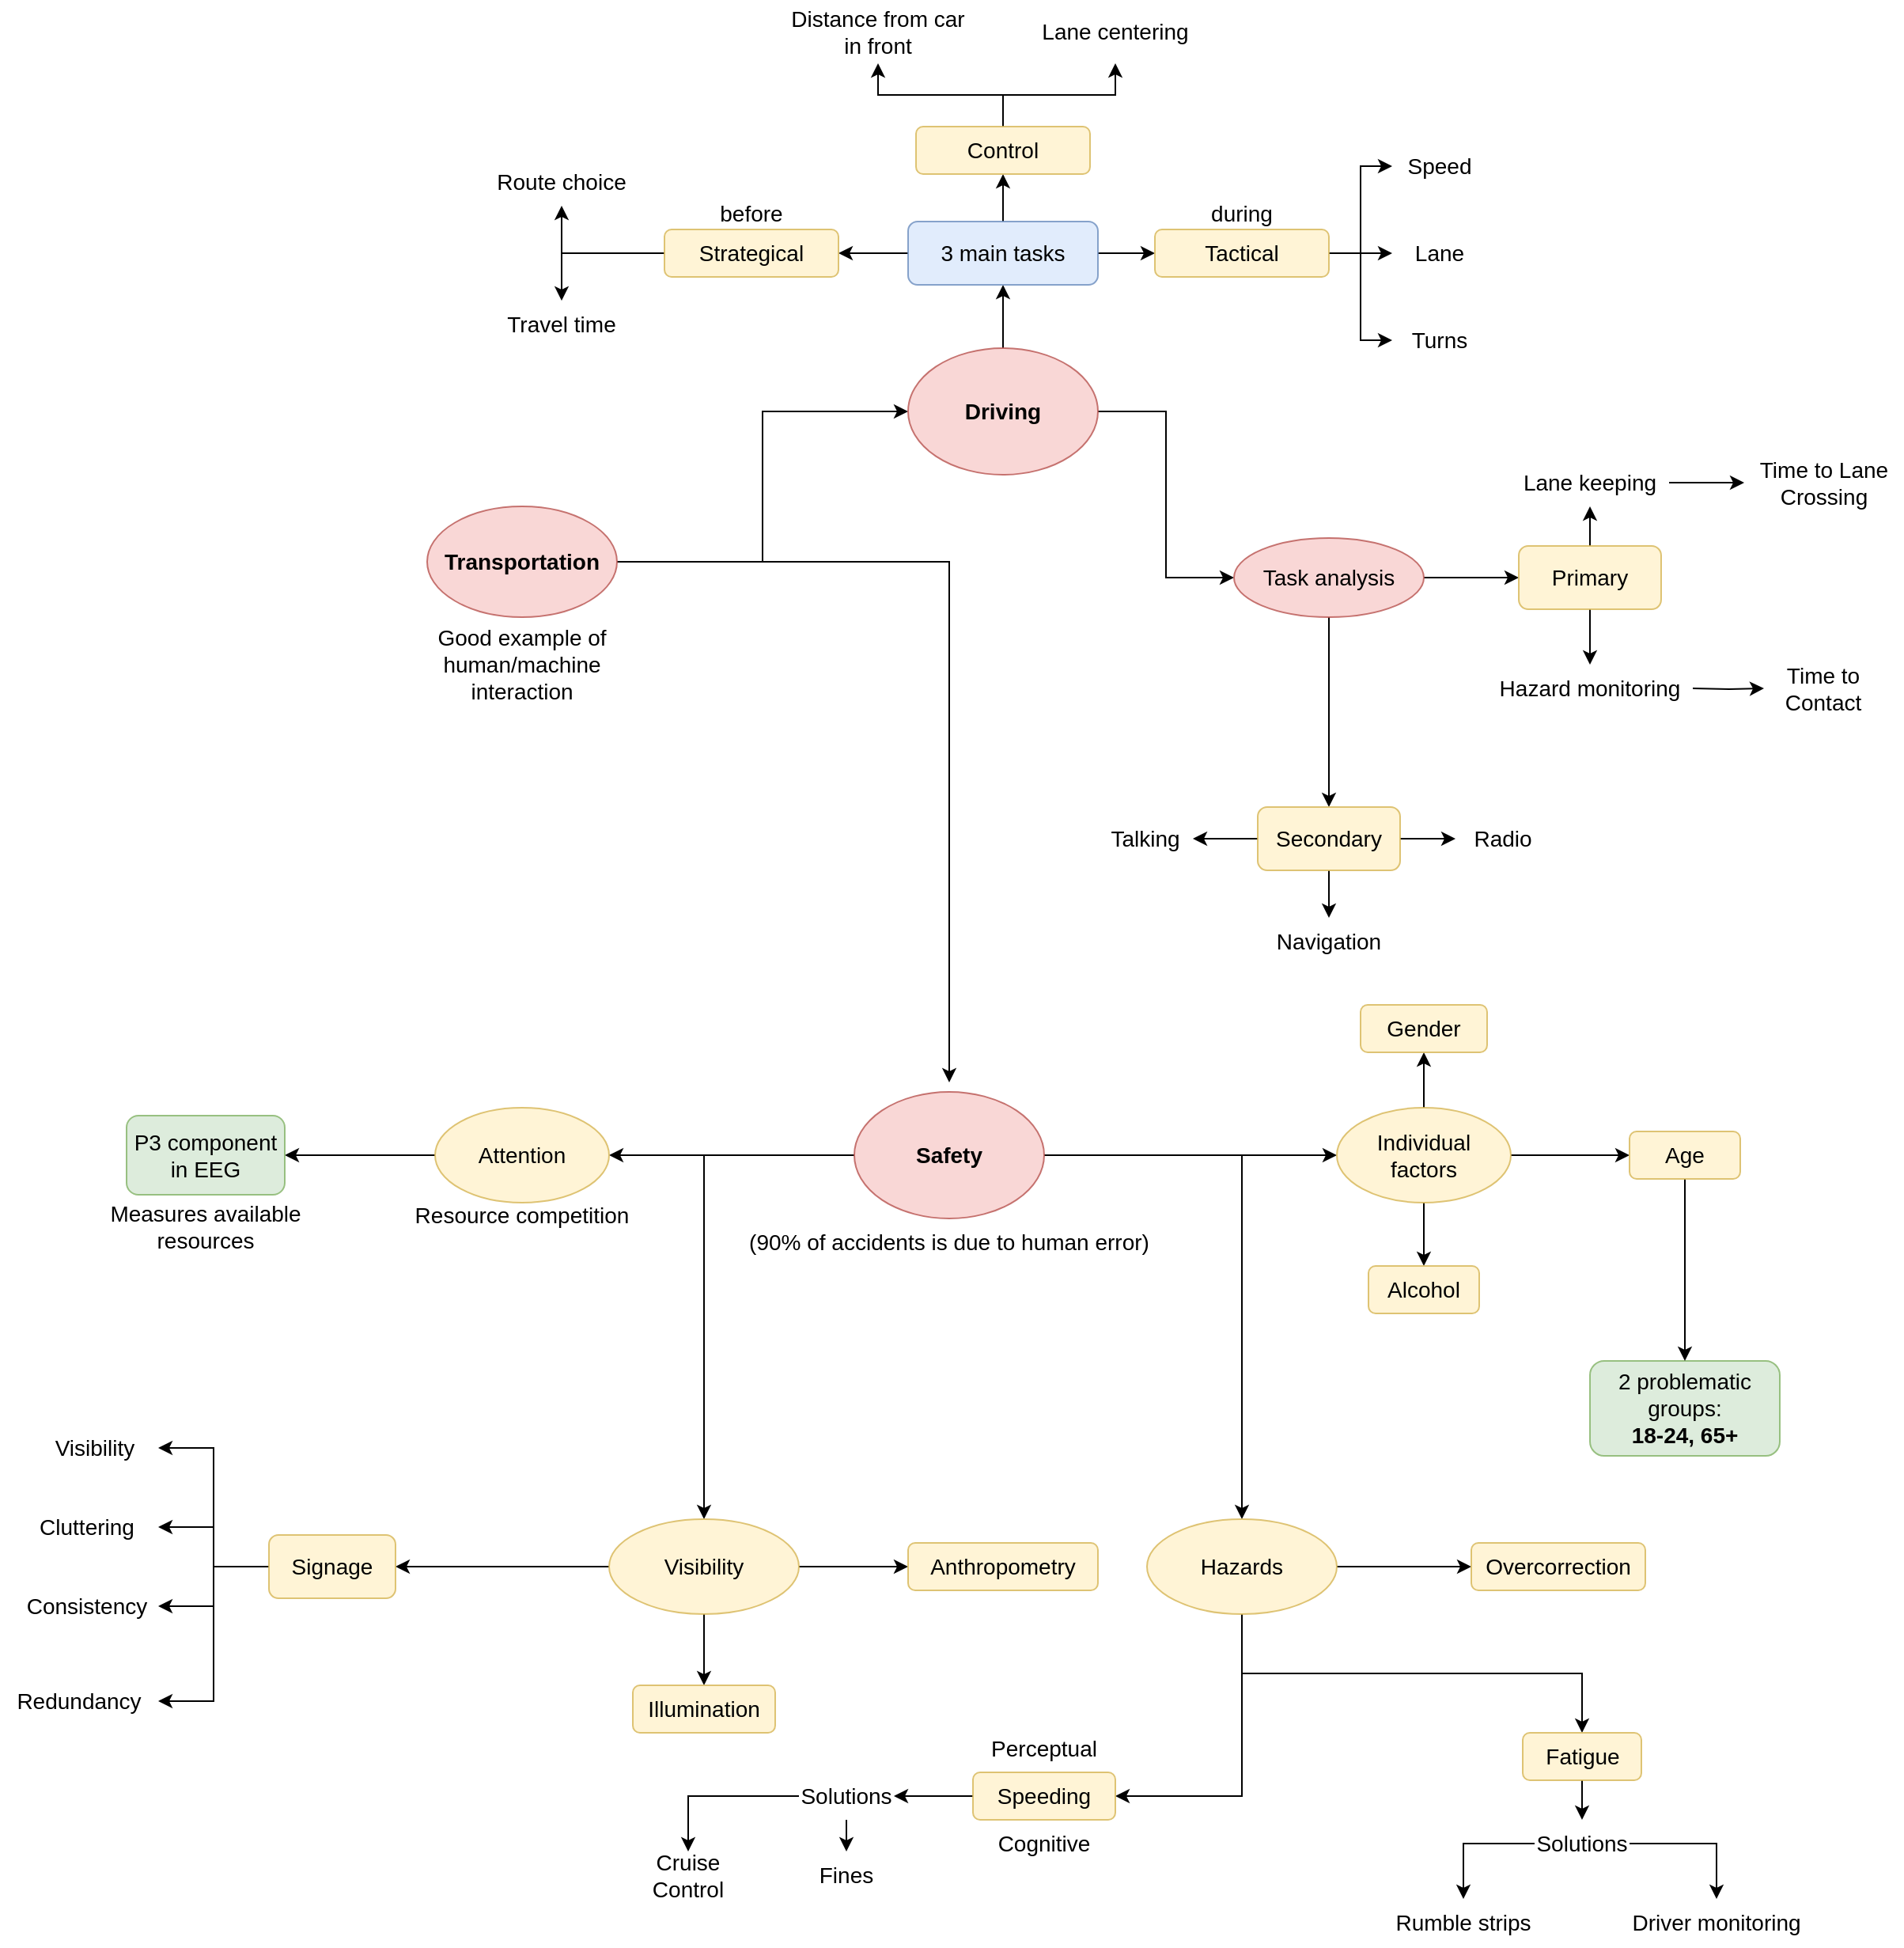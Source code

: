 <mxfile version="15.5.5" type="github">
  <diagram id="mZWbNvW8niZrceUeuNt3" name="Page-1">
    <mxGraphModel dx="2222" dy="1981" grid="1" gridSize="10" guides="1" tooltips="1" connect="1" arrows="1" fold="1" page="1" pageScale="1" pageWidth="827" pageHeight="1169" math="0" shadow="0">
      <root>
        <mxCell id="0" />
        <mxCell id="1" parent="0" />
        <mxCell id="_D5-4NInQl8luj4E8wgI-42" style="edgeStyle=orthogonalEdgeStyle;rounded=0;orthogonalLoop=1;jettySize=auto;html=1;entryX=0;entryY=0.5;entryDx=0;entryDy=0;fontSize=14;fontColor=#000000;targetPerimeterSpacing=6;" edge="1" parent="1" source="_D5-4NInQl8luj4E8wgI-1" target="_D5-4NInQl8luj4E8wgI-3">
          <mxGeometry relative="1" as="geometry" />
        </mxCell>
        <mxCell id="_D5-4NInQl8luj4E8wgI-43" style="edgeStyle=orthogonalEdgeStyle;rounded=0;orthogonalLoop=1;jettySize=auto;html=1;exitX=1;exitY=0.5;exitDx=0;exitDy=0;fontSize=14;fontColor=#000000;targetPerimeterSpacing=6;" edge="1" parent="1" source="_D5-4NInQl8luj4E8wgI-1" target="_D5-4NInQl8luj4E8wgI-44">
          <mxGeometry relative="1" as="geometry">
            <mxPoint x="440" y="650" as="targetPoint" />
          </mxGeometry>
        </mxCell>
        <mxCell id="_D5-4NInQl8luj4E8wgI-1" value="Transportation" style="ellipse;whiteSpace=wrap;html=1;labelBackgroundColor=none;fontSize=14;align=center;opacity=80;fontStyle=1;fillColor=#f8cecc;strokeColor=#b85450;" vertex="1" parent="1">
          <mxGeometry x="110" y="240" width="120" height="70" as="geometry" />
        </mxCell>
        <mxCell id="_D5-4NInQl8luj4E8wgI-2" value="Good example of human/machine interaction" style="text;html=1;strokeColor=none;fillColor=none;align=center;verticalAlign=middle;whiteSpace=wrap;rounded=0;labelBackgroundColor=none;fontSize=14;fontColor=#000000;opacity=80;" vertex="1" parent="1">
          <mxGeometry x="95" y="320" width="150" height="40" as="geometry" />
        </mxCell>
        <mxCell id="_D5-4NInQl8luj4E8wgI-5" style="edgeStyle=orthogonalEdgeStyle;rounded=0;orthogonalLoop=1;jettySize=auto;html=1;entryX=0.5;entryY=1;entryDx=0;entryDy=0;fontSize=14;fontColor=#000000;targetPerimeterSpacing=6;" edge="1" parent="1" source="_D5-4NInQl8luj4E8wgI-3" target="_D5-4NInQl8luj4E8wgI-4">
          <mxGeometry relative="1" as="geometry" />
        </mxCell>
        <mxCell id="_D5-4NInQl8luj4E8wgI-30" style="edgeStyle=orthogonalEdgeStyle;rounded=0;orthogonalLoop=1;jettySize=auto;html=1;entryX=0;entryY=0.5;entryDx=0;entryDy=0;fontSize=14;fontColor=#000000;targetPerimeterSpacing=6;" edge="1" parent="1" source="_D5-4NInQl8luj4E8wgI-3" target="_D5-4NInQl8luj4E8wgI-29">
          <mxGeometry relative="1" as="geometry" />
        </mxCell>
        <mxCell id="_D5-4NInQl8luj4E8wgI-3" value="Driving" style="ellipse;whiteSpace=wrap;html=1;labelBackgroundColor=none;fontSize=14;align=center;opacity=80;fontStyle=1;fillColor=#f8cecc;strokeColor=#b85450;" vertex="1" parent="1">
          <mxGeometry x="414" y="140" width="120" height="80" as="geometry" />
        </mxCell>
        <mxCell id="_D5-4NInQl8luj4E8wgI-8" style="edgeStyle=orthogonalEdgeStyle;rounded=0;orthogonalLoop=1;jettySize=auto;html=1;exitX=0;exitY=0.5;exitDx=0;exitDy=0;entryX=1;entryY=0.5;entryDx=0;entryDy=0;fontSize=14;fontColor=#000000;targetPerimeterSpacing=6;" edge="1" parent="1" source="_D5-4NInQl8luj4E8wgI-4" target="_D5-4NInQl8luj4E8wgI-6">
          <mxGeometry relative="1" as="geometry" />
        </mxCell>
        <mxCell id="_D5-4NInQl8luj4E8wgI-11" style="edgeStyle=orthogonalEdgeStyle;rounded=0;orthogonalLoop=1;jettySize=auto;html=1;exitX=1;exitY=0.5;exitDx=0;exitDy=0;entryX=0;entryY=0.5;entryDx=0;entryDy=0;fontSize=14;fontColor=#000000;targetPerimeterSpacing=6;" edge="1" parent="1" source="_D5-4NInQl8luj4E8wgI-4" target="_D5-4NInQl8luj4E8wgI-10">
          <mxGeometry relative="1" as="geometry" />
        </mxCell>
        <mxCell id="_D5-4NInQl8luj4E8wgI-12" style="edgeStyle=orthogonalEdgeStyle;rounded=0;orthogonalLoop=1;jettySize=auto;html=1;exitX=0.5;exitY=0;exitDx=0;exitDy=0;entryX=0.5;entryY=1;entryDx=0;entryDy=0;fontSize=14;fontColor=#000000;targetPerimeterSpacing=6;" edge="1" parent="1" source="_D5-4NInQl8luj4E8wgI-4" target="_D5-4NInQl8luj4E8wgI-9">
          <mxGeometry relative="1" as="geometry" />
        </mxCell>
        <mxCell id="_D5-4NInQl8luj4E8wgI-4" value="3 main tasks" style="rounded=1;whiteSpace=wrap;html=1;labelBackgroundColor=none;fontSize=14;align=center;opacity=80;fillColor=#dae8fc;strokeColor=#6c8ebf;" vertex="1" parent="1">
          <mxGeometry x="414" y="60" width="120" height="40" as="geometry" />
        </mxCell>
        <mxCell id="_D5-4NInQl8luj4E8wgI-16" style="edgeStyle=orthogonalEdgeStyle;rounded=0;orthogonalLoop=1;jettySize=auto;html=1;exitX=0;exitY=0.5;exitDx=0;exitDy=0;entryX=0.5;entryY=0;entryDx=0;entryDy=0;fontSize=14;fontColor=#000000;targetPerimeterSpacing=6;" edge="1" parent="1" source="_D5-4NInQl8luj4E8wgI-6" target="_D5-4NInQl8luj4E8wgI-15">
          <mxGeometry relative="1" as="geometry" />
        </mxCell>
        <mxCell id="_D5-4NInQl8luj4E8wgI-17" style="edgeStyle=orthogonalEdgeStyle;rounded=0;orthogonalLoop=1;jettySize=auto;html=1;entryX=0.5;entryY=1;entryDx=0;entryDy=0;fontSize=14;fontColor=#000000;targetPerimeterSpacing=6;" edge="1" parent="1" source="_D5-4NInQl8luj4E8wgI-6" target="_D5-4NInQl8luj4E8wgI-14">
          <mxGeometry relative="1" as="geometry" />
        </mxCell>
        <mxCell id="_D5-4NInQl8luj4E8wgI-6" value="Strategical" style="rounded=1;whiteSpace=wrap;html=1;labelBackgroundColor=none;fontSize=14;align=center;opacity=80;fillColor=#fff2cc;strokeColor=#d6b656;" vertex="1" parent="1">
          <mxGeometry x="260" y="65" width="110" height="30" as="geometry" />
        </mxCell>
        <mxCell id="_D5-4NInQl8luj4E8wgI-26" style="edgeStyle=orthogonalEdgeStyle;rounded=0;orthogonalLoop=1;jettySize=auto;html=1;exitX=0.5;exitY=0;exitDx=0;exitDy=0;entryX=0.5;entryY=1;entryDx=0;entryDy=0;fontSize=14;fontColor=#000000;targetPerimeterSpacing=6;" edge="1" parent="1" source="_D5-4NInQl8luj4E8wgI-9" target="_D5-4NInQl8luj4E8wgI-25">
          <mxGeometry relative="1" as="geometry" />
        </mxCell>
        <mxCell id="_D5-4NInQl8luj4E8wgI-28" style="edgeStyle=orthogonalEdgeStyle;rounded=0;orthogonalLoop=1;jettySize=auto;html=1;exitX=0.5;exitY=0;exitDx=0;exitDy=0;entryX=0.5;entryY=1;entryDx=0;entryDy=0;fontSize=14;fontColor=#000000;targetPerimeterSpacing=6;" edge="1" parent="1" source="_D5-4NInQl8luj4E8wgI-9" target="_D5-4NInQl8luj4E8wgI-27">
          <mxGeometry relative="1" as="geometry" />
        </mxCell>
        <mxCell id="_D5-4NInQl8luj4E8wgI-9" value="Control" style="rounded=1;whiteSpace=wrap;html=1;labelBackgroundColor=none;fontSize=14;align=center;opacity=80;fillColor=#fff2cc;strokeColor=#d6b656;" vertex="1" parent="1">
          <mxGeometry x="419" width="110" height="30" as="geometry" />
        </mxCell>
        <mxCell id="_D5-4NInQl8luj4E8wgI-20" style="edgeStyle=orthogonalEdgeStyle;rounded=0;orthogonalLoop=1;jettySize=auto;html=1;entryX=0;entryY=0.5;entryDx=0;entryDy=0;fontSize=14;fontColor=#000000;targetPerimeterSpacing=6;" edge="1" parent="1" source="_D5-4NInQl8luj4E8wgI-10" target="_D5-4NInQl8luj4E8wgI-19">
          <mxGeometry relative="1" as="geometry" />
        </mxCell>
        <mxCell id="_D5-4NInQl8luj4E8wgI-23" style="edgeStyle=orthogonalEdgeStyle;rounded=0;orthogonalLoop=1;jettySize=auto;html=1;exitX=1;exitY=0.5;exitDx=0;exitDy=0;entryX=0;entryY=0.5;entryDx=0;entryDy=0;fontSize=14;fontColor=#000000;targetPerimeterSpacing=6;" edge="1" parent="1" source="_D5-4NInQl8luj4E8wgI-10" target="_D5-4NInQl8luj4E8wgI-21">
          <mxGeometry relative="1" as="geometry" />
        </mxCell>
        <mxCell id="_D5-4NInQl8luj4E8wgI-24" style="edgeStyle=orthogonalEdgeStyle;rounded=0;orthogonalLoop=1;jettySize=auto;html=1;exitX=1;exitY=0.5;exitDx=0;exitDy=0;entryX=0;entryY=0.5;entryDx=0;entryDy=0;fontSize=14;fontColor=#000000;targetPerimeterSpacing=6;" edge="1" parent="1" source="_D5-4NInQl8luj4E8wgI-10" target="_D5-4NInQl8luj4E8wgI-22">
          <mxGeometry relative="1" as="geometry" />
        </mxCell>
        <mxCell id="_D5-4NInQl8luj4E8wgI-10" value="Tactical" style="rounded=1;whiteSpace=wrap;html=1;labelBackgroundColor=none;fontSize=14;align=center;opacity=80;fillColor=#fff2cc;strokeColor=#d6b656;" vertex="1" parent="1">
          <mxGeometry x="570" y="65" width="110" height="30" as="geometry" />
        </mxCell>
        <mxCell id="_D5-4NInQl8luj4E8wgI-13" value="before" style="text;html=1;strokeColor=none;fillColor=none;align=center;verticalAlign=middle;whiteSpace=wrap;rounded=0;labelBackgroundColor=none;fontSize=14;fontColor=#000000;opacity=80;" vertex="1" parent="1">
          <mxGeometry x="285" y="40" width="60" height="30" as="geometry" />
        </mxCell>
        <mxCell id="_D5-4NInQl8luj4E8wgI-14" value="Route choice" style="text;html=1;strokeColor=none;fillColor=none;align=center;verticalAlign=middle;whiteSpace=wrap;rounded=0;labelBackgroundColor=none;fontSize=14;fontColor=#000000;opacity=80;" vertex="1" parent="1">
          <mxGeometry x="150" y="20" width="90" height="30" as="geometry" />
        </mxCell>
        <mxCell id="_D5-4NInQl8luj4E8wgI-15" value="Travel time" style="text;html=1;strokeColor=none;fillColor=none;align=center;verticalAlign=middle;whiteSpace=wrap;rounded=0;labelBackgroundColor=none;fontSize=14;fontColor=#000000;opacity=80;" vertex="1" parent="1">
          <mxGeometry x="145" y="110" width="100" height="30" as="geometry" />
        </mxCell>
        <mxCell id="_D5-4NInQl8luj4E8wgI-18" value="during" style="text;html=1;strokeColor=none;fillColor=none;align=center;verticalAlign=middle;whiteSpace=wrap;rounded=0;labelBackgroundColor=none;fontSize=14;fontColor=#000000;opacity=80;" vertex="1" parent="1">
          <mxGeometry x="595" y="40" width="60" height="30" as="geometry" />
        </mxCell>
        <mxCell id="_D5-4NInQl8luj4E8wgI-19" value="Speed" style="text;html=1;strokeColor=none;fillColor=none;align=center;verticalAlign=middle;whiteSpace=wrap;rounded=0;labelBackgroundColor=none;fontSize=14;fontColor=#000000;opacity=80;" vertex="1" parent="1">
          <mxGeometry x="720" y="10" width="60" height="30" as="geometry" />
        </mxCell>
        <mxCell id="_D5-4NInQl8luj4E8wgI-21" value="Lane" style="text;html=1;strokeColor=none;fillColor=none;align=center;verticalAlign=middle;whiteSpace=wrap;rounded=0;labelBackgroundColor=none;fontSize=14;fontColor=#000000;opacity=80;" vertex="1" parent="1">
          <mxGeometry x="720" y="65" width="60" height="30" as="geometry" />
        </mxCell>
        <mxCell id="_D5-4NInQl8luj4E8wgI-22" value="Turns" style="text;html=1;strokeColor=none;fillColor=none;align=center;verticalAlign=middle;whiteSpace=wrap;rounded=0;labelBackgroundColor=none;fontSize=14;fontColor=#000000;opacity=80;" vertex="1" parent="1">
          <mxGeometry x="720" y="120" width="60" height="30" as="geometry" />
        </mxCell>
        <mxCell id="_D5-4NInQl8luj4E8wgI-25" value="Distance from car in front" style="text;html=1;strokeColor=none;fillColor=none;align=center;verticalAlign=middle;whiteSpace=wrap;rounded=0;labelBackgroundColor=none;fontSize=14;fontColor=#000000;opacity=80;" vertex="1" parent="1">
          <mxGeometry x="335" y="-80" width="120" height="40" as="geometry" />
        </mxCell>
        <mxCell id="_D5-4NInQl8luj4E8wgI-27" value="Lane centering" style="text;html=1;strokeColor=none;fillColor=none;align=center;verticalAlign=middle;whiteSpace=wrap;rounded=0;labelBackgroundColor=none;fontSize=14;fontColor=#000000;opacity=80;" vertex="1" parent="1">
          <mxGeometry x="485" y="-80" width="120" height="40" as="geometry" />
        </mxCell>
        <mxCell id="_D5-4NInQl8luj4E8wgI-32" style="edgeStyle=orthogonalEdgeStyle;rounded=0;orthogonalLoop=1;jettySize=auto;html=1;entryX=0;entryY=0.5;entryDx=0;entryDy=0;fontSize=14;fontColor=#000000;targetPerimeterSpacing=6;" edge="1" parent="1" source="_D5-4NInQl8luj4E8wgI-29" target="_D5-4NInQl8luj4E8wgI-31">
          <mxGeometry relative="1" as="geometry" />
        </mxCell>
        <mxCell id="_D5-4NInQl8luj4E8wgI-46" style="edgeStyle=orthogonalEdgeStyle;rounded=0;orthogonalLoop=1;jettySize=auto;html=1;entryX=0.5;entryY=0;entryDx=0;entryDy=0;fontSize=14;fontColor=#000000;targetPerimeterSpacing=6;" edge="1" parent="1" source="_D5-4NInQl8luj4E8wgI-29" target="_D5-4NInQl8luj4E8wgI-45">
          <mxGeometry relative="1" as="geometry" />
        </mxCell>
        <mxCell id="_D5-4NInQl8luj4E8wgI-29" value="Task analysis" style="ellipse;whiteSpace=wrap;html=1;labelBackgroundColor=none;fontSize=14;align=center;opacity=80;fillColor=#f8cecc;strokeColor=#b85450;" vertex="1" parent="1">
          <mxGeometry x="620" y="260" width="120" height="50" as="geometry" />
        </mxCell>
        <mxCell id="_D5-4NInQl8luj4E8wgI-35" style="edgeStyle=orthogonalEdgeStyle;rounded=0;orthogonalLoop=1;jettySize=auto;html=1;exitX=0.5;exitY=1;exitDx=0;exitDy=0;entryX=0.5;entryY=0;entryDx=0;entryDy=0;fontSize=14;fontColor=#000000;targetPerimeterSpacing=6;" edge="1" parent="1" source="_D5-4NInQl8luj4E8wgI-31" target="_D5-4NInQl8luj4E8wgI-34">
          <mxGeometry relative="1" as="geometry" />
        </mxCell>
        <mxCell id="_D5-4NInQl8luj4E8wgI-36" style="edgeStyle=orthogonalEdgeStyle;rounded=0;orthogonalLoop=1;jettySize=auto;html=1;exitX=0.5;exitY=0;exitDx=0;exitDy=0;entryX=0.5;entryY=1;entryDx=0;entryDy=0;fontSize=14;fontColor=#000000;targetPerimeterSpacing=6;" edge="1" parent="1" source="_D5-4NInQl8luj4E8wgI-31" target="_D5-4NInQl8luj4E8wgI-33">
          <mxGeometry relative="1" as="geometry" />
        </mxCell>
        <mxCell id="_D5-4NInQl8luj4E8wgI-31" value="Primary" style="rounded=1;whiteSpace=wrap;html=1;labelBackgroundColor=none;fontSize=14;align=center;opacity=80;fillColor=#fff2cc;strokeColor=#d6b656;" vertex="1" parent="1">
          <mxGeometry x="800" y="265" width="90" height="40" as="geometry" />
        </mxCell>
        <mxCell id="_D5-4NInQl8luj4E8wgI-38" style="edgeStyle=orthogonalEdgeStyle;rounded=0;orthogonalLoop=1;jettySize=auto;html=1;exitX=1;exitY=0.5;exitDx=0;exitDy=0;entryX=0;entryY=0.5;entryDx=0;entryDy=0;fontSize=14;fontColor=#000000;targetPerimeterSpacing=6;" edge="1" parent="1" source="_D5-4NInQl8luj4E8wgI-33" target="_D5-4NInQl8luj4E8wgI-37">
          <mxGeometry relative="1" as="geometry" />
        </mxCell>
        <mxCell id="_D5-4NInQl8luj4E8wgI-33" value="Lane keeping" style="text;html=1;strokeColor=none;fillColor=none;align=center;verticalAlign=middle;whiteSpace=wrap;rounded=0;labelBackgroundColor=none;fontSize=14;fontColor=#000000;opacity=80;" vertex="1" parent="1">
          <mxGeometry x="795" y="210" width="100" height="30" as="geometry" />
        </mxCell>
        <mxCell id="_D5-4NInQl8luj4E8wgI-34" value="Hazard monitoring" style="text;html=1;strokeColor=none;fillColor=none;align=center;verticalAlign=middle;whiteSpace=wrap;rounded=0;labelBackgroundColor=none;fontSize=14;fontColor=#000000;opacity=80;" vertex="1" parent="1">
          <mxGeometry x="780" y="340" width="130" height="30" as="geometry" />
        </mxCell>
        <mxCell id="_D5-4NInQl8luj4E8wgI-37" value="Time to Lane Crossing" style="text;html=1;strokeColor=none;fillColor=none;align=center;verticalAlign=middle;whiteSpace=wrap;rounded=0;labelBackgroundColor=none;fontSize=14;fontColor=#000000;opacity=80;" vertex="1" parent="1">
          <mxGeometry x="942.5" y="210" width="100" height="30" as="geometry" />
        </mxCell>
        <mxCell id="_D5-4NInQl8luj4E8wgI-39" style="edgeStyle=orthogonalEdgeStyle;rounded=0;orthogonalLoop=1;jettySize=auto;html=1;exitX=1;exitY=0.5;exitDx=0;exitDy=0;entryX=0;entryY=0.5;entryDx=0;entryDy=0;fontSize=14;fontColor=#000000;targetPerimeterSpacing=6;" edge="1" parent="1" target="_D5-4NInQl8luj4E8wgI-40">
          <mxGeometry relative="1" as="geometry">
            <mxPoint x="910" y="355" as="sourcePoint" />
          </mxGeometry>
        </mxCell>
        <mxCell id="_D5-4NInQl8luj4E8wgI-40" value="Time to Contact" style="text;html=1;strokeColor=none;fillColor=none;align=center;verticalAlign=middle;whiteSpace=wrap;rounded=0;labelBackgroundColor=none;fontSize=14;fontColor=#000000;opacity=80;" vertex="1" parent="1">
          <mxGeometry x="955" y="340" width="75" height="30" as="geometry" />
        </mxCell>
        <mxCell id="_D5-4NInQl8luj4E8wgI-57" style="edgeStyle=orthogonalEdgeStyle;rounded=0;orthogonalLoop=1;jettySize=auto;html=1;exitX=1;exitY=0.5;exitDx=0;exitDy=0;entryX=0;entryY=0.5;entryDx=0;entryDy=0;fontSize=14;fontColor=#000000;targetPerimeterSpacing=6;" edge="1" parent="1" source="_D5-4NInQl8luj4E8wgI-44" target="_D5-4NInQl8luj4E8wgI-56">
          <mxGeometry relative="1" as="geometry" />
        </mxCell>
        <mxCell id="_D5-4NInQl8luj4E8wgI-68" style="edgeStyle=orthogonalEdgeStyle;rounded=0;orthogonalLoop=1;jettySize=auto;html=1;exitX=0;exitY=0.5;exitDx=0;exitDy=0;entryX=1;entryY=0.5;entryDx=0;entryDy=0;fontSize=14;fontColor=#000000;targetPerimeterSpacing=6;" edge="1" parent="1" source="_D5-4NInQl8luj4E8wgI-44" target="_D5-4NInQl8luj4E8wgI-67">
          <mxGeometry relative="1" as="geometry" />
        </mxCell>
        <mxCell id="_D5-4NInQl8luj4E8wgI-78" style="edgeStyle=orthogonalEdgeStyle;rounded=0;orthogonalLoop=1;jettySize=auto;html=1;exitX=0;exitY=0.5;exitDx=0;exitDy=0;entryX=0.5;entryY=0;entryDx=0;entryDy=0;fontSize=14;fontColor=#000000;targetPerimeterSpacing=6;" edge="1" parent="1" source="_D5-4NInQl8luj4E8wgI-44" target="_D5-4NInQl8luj4E8wgI-75">
          <mxGeometry relative="1" as="geometry" />
        </mxCell>
        <mxCell id="_D5-4NInQl8luj4E8wgI-79" style="edgeStyle=orthogonalEdgeStyle;rounded=0;orthogonalLoop=1;jettySize=auto;html=1;exitX=1;exitY=0.5;exitDx=0;exitDy=0;entryX=0.5;entryY=0;entryDx=0;entryDy=0;fontSize=14;fontColor=#000000;targetPerimeterSpacing=6;" edge="1" parent="1" source="_D5-4NInQl8luj4E8wgI-44" target="_D5-4NInQl8luj4E8wgI-76">
          <mxGeometry relative="1" as="geometry" />
        </mxCell>
        <mxCell id="_D5-4NInQl8luj4E8wgI-44" value="Safety" style="ellipse;whiteSpace=wrap;html=1;labelBackgroundColor=none;fontSize=14;align=center;opacity=80;fontStyle=1;fillColor=#f8cecc;strokeColor=#b85450;" vertex="1" parent="1">
          <mxGeometry x="380" y="610" width="120" height="80" as="geometry" />
        </mxCell>
        <mxCell id="_D5-4NInQl8luj4E8wgI-48" style="edgeStyle=orthogonalEdgeStyle;rounded=0;orthogonalLoop=1;jettySize=auto;html=1;exitX=1;exitY=0.5;exitDx=0;exitDy=0;entryX=0;entryY=0.5;entryDx=0;entryDy=0;fontSize=14;fontColor=#000000;targetPerimeterSpacing=6;" edge="1" parent="1" source="_D5-4NInQl8luj4E8wgI-45" target="_D5-4NInQl8luj4E8wgI-47">
          <mxGeometry relative="1" as="geometry" />
        </mxCell>
        <mxCell id="_D5-4NInQl8luj4E8wgI-50" style="edgeStyle=orthogonalEdgeStyle;rounded=0;orthogonalLoop=1;jettySize=auto;html=1;exitX=0.5;exitY=1;exitDx=0;exitDy=0;entryX=0.5;entryY=0;entryDx=0;entryDy=0;fontSize=14;fontColor=#000000;targetPerimeterSpacing=6;" edge="1" parent="1" source="_D5-4NInQl8luj4E8wgI-45" target="_D5-4NInQl8luj4E8wgI-49">
          <mxGeometry relative="1" as="geometry" />
        </mxCell>
        <mxCell id="_D5-4NInQl8luj4E8wgI-52" style="edgeStyle=orthogonalEdgeStyle;rounded=0;orthogonalLoop=1;jettySize=auto;html=1;entryX=1;entryY=0.5;entryDx=0;entryDy=0;fontSize=14;fontColor=#000000;targetPerimeterSpacing=6;" edge="1" parent="1" source="_D5-4NInQl8luj4E8wgI-45" target="_D5-4NInQl8luj4E8wgI-51">
          <mxGeometry relative="1" as="geometry" />
        </mxCell>
        <mxCell id="_D5-4NInQl8luj4E8wgI-45" value="Secondary" style="rounded=1;whiteSpace=wrap;html=1;labelBackgroundColor=none;fontSize=14;align=center;opacity=80;fillColor=#fff2cc;strokeColor=#d6b656;" vertex="1" parent="1">
          <mxGeometry x="635" y="430" width="90" height="40" as="geometry" />
        </mxCell>
        <mxCell id="_D5-4NInQl8luj4E8wgI-47" value="Radio" style="text;html=1;strokeColor=none;fillColor=none;align=center;verticalAlign=middle;whiteSpace=wrap;rounded=0;labelBackgroundColor=none;fontSize=14;fontColor=#000000;opacity=80;" vertex="1" parent="1">
          <mxGeometry x="760" y="435" width="60" height="30" as="geometry" />
        </mxCell>
        <mxCell id="_D5-4NInQl8luj4E8wgI-49" value="Navigation" style="text;html=1;strokeColor=none;fillColor=none;align=center;verticalAlign=middle;whiteSpace=wrap;rounded=0;labelBackgroundColor=none;fontSize=14;fontColor=#000000;opacity=80;" vertex="1" parent="1">
          <mxGeometry x="630" y="500" width="100" height="30" as="geometry" />
        </mxCell>
        <mxCell id="_D5-4NInQl8luj4E8wgI-51" value="Talking" style="text;html=1;strokeColor=none;fillColor=none;align=center;verticalAlign=middle;whiteSpace=wrap;rounded=0;labelBackgroundColor=none;fontSize=14;fontColor=#000000;opacity=80;" vertex="1" parent="1">
          <mxGeometry x="534" y="435" width="60" height="30" as="geometry" />
        </mxCell>
        <mxCell id="_D5-4NInQl8luj4E8wgI-53" value="2 problematic groups:&lt;br&gt;&lt;b&gt;18-24, 65+&lt;/b&gt;" style="rounded=1;whiteSpace=wrap;html=1;labelBackgroundColor=none;fontSize=14;align=center;opacity=80;fillColor=#d5e8d4;strokeColor=#82b366;" vertex="1" parent="1">
          <mxGeometry x="845" y="780" width="120" height="60" as="geometry" />
        </mxCell>
        <mxCell id="_D5-4NInQl8luj4E8wgI-55" value="(90% of accidents is due to human error)" style="text;html=1;strokeColor=none;fillColor=none;align=center;verticalAlign=middle;whiteSpace=wrap;rounded=0;labelBackgroundColor=none;fontSize=14;fontColor=#000000;opacity=80;" vertex="1" parent="1">
          <mxGeometry x="300" y="690" width="280" height="30" as="geometry" />
        </mxCell>
        <mxCell id="_D5-4NInQl8luj4E8wgI-59" style="edgeStyle=orthogonalEdgeStyle;rounded=0;orthogonalLoop=1;jettySize=auto;html=1;exitX=1;exitY=0.5;exitDx=0;exitDy=0;entryX=0;entryY=0.5;entryDx=0;entryDy=0;fontSize=14;fontColor=#000000;targetPerimeterSpacing=6;" edge="1" parent="1" source="_D5-4NInQl8luj4E8wgI-56" target="_D5-4NInQl8luj4E8wgI-58">
          <mxGeometry relative="1" as="geometry" />
        </mxCell>
        <mxCell id="_D5-4NInQl8luj4E8wgI-63" style="edgeStyle=orthogonalEdgeStyle;rounded=0;orthogonalLoop=1;jettySize=auto;html=1;exitX=0.5;exitY=0;exitDx=0;exitDy=0;entryX=0.5;entryY=1;entryDx=0;entryDy=0;fontSize=14;fontColor=#000000;targetPerimeterSpacing=6;" edge="1" parent="1" source="_D5-4NInQl8luj4E8wgI-56" target="_D5-4NInQl8luj4E8wgI-61">
          <mxGeometry relative="1" as="geometry" />
        </mxCell>
        <mxCell id="_D5-4NInQl8luj4E8wgI-66" style="edgeStyle=orthogonalEdgeStyle;rounded=0;orthogonalLoop=1;jettySize=auto;html=1;exitX=0.5;exitY=1;exitDx=0;exitDy=0;entryX=0.5;entryY=0;entryDx=0;entryDy=0;fontSize=14;fontColor=#000000;targetPerimeterSpacing=6;" edge="1" parent="1" source="_D5-4NInQl8luj4E8wgI-56" target="_D5-4NInQl8luj4E8wgI-65">
          <mxGeometry relative="1" as="geometry" />
        </mxCell>
        <mxCell id="_D5-4NInQl8luj4E8wgI-56" value="Individual&lt;br&gt;factors" style="ellipse;whiteSpace=wrap;html=1;labelBackgroundColor=none;fontSize=14;align=center;opacity=80;fillColor=#fff2cc;strokeColor=#d6b656;" vertex="1" parent="1">
          <mxGeometry x="685" y="620" width="110" height="60" as="geometry" />
        </mxCell>
        <mxCell id="_D5-4NInQl8luj4E8wgI-60" style="edgeStyle=orthogonalEdgeStyle;rounded=0;orthogonalLoop=1;jettySize=auto;html=1;exitX=0.5;exitY=1;exitDx=0;exitDy=0;entryX=0.5;entryY=0;entryDx=0;entryDy=0;fontSize=14;fontColor=#000000;targetPerimeterSpacing=6;" edge="1" parent="1" source="_D5-4NInQl8luj4E8wgI-58" target="_D5-4NInQl8luj4E8wgI-53">
          <mxGeometry relative="1" as="geometry" />
        </mxCell>
        <mxCell id="_D5-4NInQl8luj4E8wgI-58" value="Age" style="rounded=1;whiteSpace=wrap;html=1;labelBackgroundColor=none;fontSize=14;align=center;opacity=80;fontStyle=0;fillColor=#fff2cc;strokeColor=#d6b656;" vertex="1" parent="1">
          <mxGeometry x="870" y="635" width="70" height="30" as="geometry" />
        </mxCell>
        <mxCell id="_D5-4NInQl8luj4E8wgI-61" value="Gender" style="rounded=1;whiteSpace=wrap;html=1;labelBackgroundColor=none;fontSize=14;align=center;opacity=80;fillColor=#fff2cc;strokeColor=#d6b656;" vertex="1" parent="1">
          <mxGeometry x="700" y="555" width="80" height="30" as="geometry" />
        </mxCell>
        <mxCell id="_D5-4NInQl8luj4E8wgI-65" value="Alcohol" style="rounded=1;whiteSpace=wrap;html=1;labelBackgroundColor=none;fontSize=14;align=center;opacity=80;fillColor=#fff2cc;strokeColor=#d6b656;" vertex="1" parent="1">
          <mxGeometry x="705" y="720" width="70" height="30" as="geometry" />
        </mxCell>
        <mxCell id="_D5-4NInQl8luj4E8wgI-73" style="edgeStyle=orthogonalEdgeStyle;rounded=0;orthogonalLoop=1;jettySize=auto;html=1;exitX=0;exitY=0.5;exitDx=0;exitDy=0;entryX=1;entryY=0.5;entryDx=0;entryDy=0;fontSize=14;fontColor=#000000;targetPerimeterSpacing=6;" edge="1" parent="1" source="_D5-4NInQl8luj4E8wgI-67" target="_D5-4NInQl8luj4E8wgI-72">
          <mxGeometry relative="1" as="geometry" />
        </mxCell>
        <mxCell id="_D5-4NInQl8luj4E8wgI-67" value="Attention" style="ellipse;whiteSpace=wrap;html=1;labelBackgroundColor=none;fontSize=14;align=center;opacity=80;fillColor=#fff2cc;strokeColor=#d6b656;" vertex="1" parent="1">
          <mxGeometry x="115" y="620" width="110" height="60" as="geometry" />
        </mxCell>
        <mxCell id="_D5-4NInQl8luj4E8wgI-69" value="Resource competition" style="text;html=1;strokeColor=none;fillColor=none;align=center;verticalAlign=middle;whiteSpace=wrap;rounded=0;labelBackgroundColor=none;fontSize=14;fontColor=#000000;opacity=80;" vertex="1" parent="1">
          <mxGeometry x="100" y="673" width="140" height="30" as="geometry" />
        </mxCell>
        <mxCell id="_D5-4NInQl8luj4E8wgI-72" value="P3 component in EEG" style="rounded=1;whiteSpace=wrap;html=1;labelBackgroundColor=none;fontSize=14;align=center;opacity=80;fillColor=#d5e8d4;strokeColor=#82b366;" vertex="1" parent="1">
          <mxGeometry x="-80" y="625" width="100" height="50" as="geometry" />
        </mxCell>
        <mxCell id="_D5-4NInQl8luj4E8wgI-74" value="Measures available resources" style="text;html=1;strokeColor=none;fillColor=none;align=center;verticalAlign=middle;whiteSpace=wrap;rounded=0;labelBackgroundColor=none;fontSize=14;fontColor=#000000;opacity=80;" vertex="1" parent="1">
          <mxGeometry x="-110" y="680" width="160" height="30" as="geometry" />
        </mxCell>
        <mxCell id="_D5-4NInQl8luj4E8wgI-105" style="edgeStyle=orthogonalEdgeStyle;rounded=0;orthogonalLoop=1;jettySize=auto;html=1;exitX=1;exitY=0.5;exitDx=0;exitDy=0;entryX=0;entryY=0.5;entryDx=0;entryDy=0;fontSize=14;fontColor=#000000;targetPerimeterSpacing=6;" edge="1" parent="1" source="_D5-4NInQl8luj4E8wgI-75" target="_D5-4NInQl8luj4E8wgI-94">
          <mxGeometry relative="1" as="geometry" />
        </mxCell>
        <mxCell id="_D5-4NInQl8luj4E8wgI-113" style="edgeStyle=orthogonalEdgeStyle;rounded=0;orthogonalLoop=1;jettySize=auto;html=1;exitX=0.5;exitY=1;exitDx=0;exitDy=0;entryX=0.5;entryY=0;entryDx=0;entryDy=0;fontSize=14;fontColor=#000000;targetPerimeterSpacing=6;" edge="1" parent="1" source="_D5-4NInQl8luj4E8wgI-75" target="_D5-4NInQl8luj4E8wgI-93">
          <mxGeometry relative="1" as="geometry" />
        </mxCell>
        <mxCell id="_D5-4NInQl8luj4E8wgI-115" style="edgeStyle=orthogonalEdgeStyle;rounded=0;orthogonalLoop=1;jettySize=auto;html=1;entryX=1;entryY=0.5;entryDx=0;entryDy=0;fontSize=14;fontColor=#000000;targetPerimeterSpacing=6;" edge="1" parent="1" source="_D5-4NInQl8luj4E8wgI-75" target="_D5-4NInQl8luj4E8wgI-80">
          <mxGeometry relative="1" as="geometry" />
        </mxCell>
        <mxCell id="_D5-4NInQl8luj4E8wgI-75" value="Visibility" style="ellipse;whiteSpace=wrap;html=1;labelBackgroundColor=none;fontSize=14;align=center;opacity=80;fillColor=#fff2cc;strokeColor=#d6b656;" vertex="1" parent="1">
          <mxGeometry x="225" y="880" width="120" height="60" as="geometry" />
        </mxCell>
        <mxCell id="_D5-4NInQl8luj4E8wgI-95" style="edgeStyle=orthogonalEdgeStyle;rounded=0;orthogonalLoop=1;jettySize=auto;html=1;exitX=0.5;exitY=1;exitDx=0;exitDy=0;entryX=0.5;entryY=0;entryDx=0;entryDy=0;fontSize=14;fontColor=#000000;targetPerimeterSpacing=6;" edge="1" parent="1" source="_D5-4NInQl8luj4E8wgI-76" target="_D5-4NInQl8luj4E8wgI-86">
          <mxGeometry relative="1" as="geometry" />
        </mxCell>
        <mxCell id="_D5-4NInQl8luj4E8wgI-98" style="edgeStyle=orthogonalEdgeStyle;rounded=0;orthogonalLoop=1;jettySize=auto;html=1;exitX=1;exitY=0.5;exitDx=0;exitDy=0;entryX=0;entryY=0.5;entryDx=0;entryDy=0;fontSize=14;fontColor=#000000;targetPerimeterSpacing=6;" edge="1" parent="1" source="_D5-4NInQl8luj4E8wgI-76" target="_D5-4NInQl8luj4E8wgI-88">
          <mxGeometry relative="1" as="geometry" />
        </mxCell>
        <mxCell id="_D5-4NInQl8luj4E8wgI-99" style="edgeStyle=orthogonalEdgeStyle;rounded=0;orthogonalLoop=1;jettySize=auto;html=1;exitX=0.5;exitY=1;exitDx=0;exitDy=0;entryX=1;entryY=0.5;entryDx=0;entryDy=0;fontSize=14;fontColor=#000000;targetPerimeterSpacing=6;" edge="1" parent="1" source="_D5-4NInQl8luj4E8wgI-76" target="_D5-4NInQl8luj4E8wgI-87">
          <mxGeometry relative="1" as="geometry" />
        </mxCell>
        <mxCell id="_D5-4NInQl8luj4E8wgI-76" value="Hazards" style="ellipse;whiteSpace=wrap;html=1;labelBackgroundColor=none;fontSize=14;align=center;opacity=80;fillColor=#fff2cc;strokeColor=#d6b656;" vertex="1" parent="1">
          <mxGeometry x="565" y="880" width="120" height="60" as="geometry" />
        </mxCell>
        <mxCell id="_D5-4NInQl8luj4E8wgI-116" style="edgeStyle=orthogonalEdgeStyle;rounded=0;orthogonalLoop=1;jettySize=auto;html=1;entryX=1;entryY=0.5;entryDx=0;entryDy=0;fontSize=14;fontColor=#000000;targetPerimeterSpacing=6;" edge="1" parent="1" source="_D5-4NInQl8luj4E8wgI-80" target="_D5-4NInQl8luj4E8wgI-85">
          <mxGeometry relative="1" as="geometry" />
        </mxCell>
        <mxCell id="_D5-4NInQl8luj4E8wgI-117" style="edgeStyle=orthogonalEdgeStyle;rounded=0;orthogonalLoop=1;jettySize=auto;html=1;entryX=1;entryY=0.5;entryDx=0;entryDy=0;fontSize=14;fontColor=#000000;targetPerimeterSpacing=6;" edge="1" parent="1" source="_D5-4NInQl8luj4E8wgI-80" target="_D5-4NInQl8luj4E8wgI-84">
          <mxGeometry relative="1" as="geometry" />
        </mxCell>
        <mxCell id="_D5-4NInQl8luj4E8wgI-118" style="edgeStyle=orthogonalEdgeStyle;rounded=0;orthogonalLoop=1;jettySize=auto;html=1;entryX=1;entryY=0.5;entryDx=0;entryDy=0;fontSize=14;fontColor=#000000;targetPerimeterSpacing=6;" edge="1" parent="1" source="_D5-4NInQl8luj4E8wgI-80" target="_D5-4NInQl8luj4E8wgI-82">
          <mxGeometry relative="1" as="geometry" />
        </mxCell>
        <mxCell id="_D5-4NInQl8luj4E8wgI-119" style="edgeStyle=orthogonalEdgeStyle;rounded=0;orthogonalLoop=1;jettySize=auto;html=1;entryX=1;entryY=0.5;entryDx=0;entryDy=0;fontSize=14;fontColor=#000000;targetPerimeterSpacing=6;" edge="1" parent="1" source="_D5-4NInQl8luj4E8wgI-80" target="_D5-4NInQl8luj4E8wgI-83">
          <mxGeometry relative="1" as="geometry" />
        </mxCell>
        <mxCell id="_D5-4NInQl8luj4E8wgI-80" value="Signage" style="rounded=1;whiteSpace=wrap;html=1;labelBackgroundColor=none;fontSize=14;align=center;opacity=80;fillColor=#fff2cc;strokeColor=#d6b656;" vertex="1" parent="1">
          <mxGeometry x="10" y="890" width="80" height="40" as="geometry" />
        </mxCell>
        <mxCell id="_D5-4NInQl8luj4E8wgI-82" value="Consistency" style="text;html=1;strokeColor=none;fillColor=none;align=center;verticalAlign=middle;whiteSpace=wrap;rounded=0;labelBackgroundColor=none;fontSize=14;fontColor=#000000;opacity=80;" vertex="1" parent="1">
          <mxGeometry x="-150" y="920" width="90" height="30" as="geometry" />
        </mxCell>
        <mxCell id="_D5-4NInQl8luj4E8wgI-83" value="Redundancy" style="text;html=1;strokeColor=none;fillColor=none;align=center;verticalAlign=middle;whiteSpace=wrap;rounded=0;labelBackgroundColor=none;fontSize=14;fontColor=#000000;opacity=80;" vertex="1" parent="1">
          <mxGeometry x="-160" y="980" width="100" height="30" as="geometry" />
        </mxCell>
        <mxCell id="_D5-4NInQl8luj4E8wgI-84" value="Cluttering" style="text;html=1;strokeColor=none;fillColor=none;align=center;verticalAlign=middle;whiteSpace=wrap;rounded=0;labelBackgroundColor=none;fontSize=14;fontColor=#000000;opacity=80;" vertex="1" parent="1">
          <mxGeometry x="-150" y="870" width="90" height="30" as="geometry" />
        </mxCell>
        <mxCell id="_D5-4NInQl8luj4E8wgI-85" value="Visibility" style="text;html=1;strokeColor=none;fillColor=none;align=center;verticalAlign=middle;whiteSpace=wrap;rounded=0;labelBackgroundColor=none;fontSize=14;fontColor=#000000;opacity=80;" vertex="1" parent="1">
          <mxGeometry x="-140" y="820" width="80" height="30" as="geometry" />
        </mxCell>
        <mxCell id="_D5-4NInQl8luj4E8wgI-101" style="edgeStyle=orthogonalEdgeStyle;rounded=0;orthogonalLoop=1;jettySize=auto;html=1;exitX=0.5;exitY=1;exitDx=0;exitDy=0;entryX=0.5;entryY=0;entryDx=0;entryDy=0;fontSize=14;fontColor=#000000;targetPerimeterSpacing=6;" edge="1" parent="1" source="_D5-4NInQl8luj4E8wgI-86" target="_D5-4NInQl8luj4E8wgI-100">
          <mxGeometry relative="1" as="geometry" />
        </mxCell>
        <mxCell id="_D5-4NInQl8luj4E8wgI-86" value="Fatigue" style="rounded=1;whiteSpace=wrap;html=1;labelBackgroundColor=none;fontSize=14;align=center;opacity=80;fillColor=#fff2cc;strokeColor=#d6b656;" vertex="1" parent="1">
          <mxGeometry x="802.5" y="1015" width="75" height="30" as="geometry" />
        </mxCell>
        <mxCell id="_D5-4NInQl8luj4E8wgI-120" style="edgeStyle=orthogonalEdgeStyle;rounded=0;orthogonalLoop=1;jettySize=auto;html=1;exitX=0;exitY=0.5;exitDx=0;exitDy=0;entryX=1;entryY=0.5;entryDx=0;entryDy=0;fontSize=14;fontColor=#000000;targetPerimeterSpacing=6;" edge="1" parent="1" source="_D5-4NInQl8luj4E8wgI-87" target="_D5-4NInQl8luj4E8wgI-112">
          <mxGeometry relative="1" as="geometry" />
        </mxCell>
        <mxCell id="_D5-4NInQl8luj4E8wgI-87" value="Speeding" style="rounded=1;whiteSpace=wrap;html=1;labelBackgroundColor=none;fontSize=14;align=center;opacity=80;fillColor=#fff2cc;strokeColor=#d6b656;" vertex="1" parent="1">
          <mxGeometry x="455" y="1040" width="90" height="30" as="geometry" />
        </mxCell>
        <mxCell id="_D5-4NInQl8luj4E8wgI-88" value="Overcorrection" style="rounded=1;whiteSpace=wrap;html=1;labelBackgroundColor=none;fontSize=14;align=center;opacity=80;fillColor=#fff2cc;strokeColor=#d6b656;" vertex="1" parent="1">
          <mxGeometry x="770" y="895" width="110" height="30" as="geometry" />
        </mxCell>
        <mxCell id="_D5-4NInQl8luj4E8wgI-89" value="Cognitive" style="text;html=1;strokeColor=none;fillColor=none;align=center;verticalAlign=middle;whiteSpace=wrap;rounded=0;labelBackgroundColor=none;fontSize=14;fontColor=#000000;opacity=80;" vertex="1" parent="1">
          <mxGeometry x="470" y="1070" width="60" height="30" as="geometry" />
        </mxCell>
        <mxCell id="_D5-4NInQl8luj4E8wgI-90" value="Perceptual" style="text;html=1;strokeColor=none;fillColor=none;align=center;verticalAlign=middle;whiteSpace=wrap;rounded=0;labelBackgroundColor=none;fontSize=14;fontColor=#000000;opacity=80;" vertex="1" parent="1">
          <mxGeometry x="460" y="1010" width="80" height="30" as="geometry" />
        </mxCell>
        <mxCell id="_D5-4NInQl8luj4E8wgI-91" value="Rumble strips" style="text;html=1;strokeColor=none;fillColor=none;align=center;verticalAlign=middle;whiteSpace=wrap;rounded=0;labelBackgroundColor=none;fontSize=14;fontColor=#000000;opacity=80;" vertex="1" parent="1">
          <mxGeometry x="710" y="1120" width="110" height="30" as="geometry" />
        </mxCell>
        <mxCell id="_D5-4NInQl8luj4E8wgI-92" value="Driver monitoring" style="text;html=1;strokeColor=none;fillColor=none;align=center;verticalAlign=middle;whiteSpace=wrap;rounded=0;labelBackgroundColor=none;fontSize=14;fontColor=#000000;opacity=80;" vertex="1" parent="1">
          <mxGeometry x="860" y="1120" width="130" height="30" as="geometry" />
        </mxCell>
        <mxCell id="_D5-4NInQl8luj4E8wgI-93" value="Illumination" style="rounded=1;whiteSpace=wrap;html=1;labelBackgroundColor=none;fontSize=14;align=center;opacity=80;fillColor=#fff2cc;strokeColor=#d6b656;" vertex="1" parent="1">
          <mxGeometry x="240" y="985" width="90" height="30" as="geometry" />
        </mxCell>
        <mxCell id="_D5-4NInQl8luj4E8wgI-94" value="Anthropometry" style="rounded=1;whiteSpace=wrap;html=1;labelBackgroundColor=none;fontSize=14;align=center;opacity=80;fillColor=#fff2cc;strokeColor=#d6b656;" vertex="1" parent="1">
          <mxGeometry x="414" y="895" width="120" height="30" as="geometry" />
        </mxCell>
        <mxCell id="_D5-4NInQl8luj4E8wgI-103" style="edgeStyle=orthogonalEdgeStyle;rounded=0;orthogonalLoop=1;jettySize=auto;html=1;exitX=0;exitY=0.5;exitDx=0;exitDy=0;entryX=0.5;entryY=0;entryDx=0;entryDy=0;fontSize=14;fontColor=#000000;targetPerimeterSpacing=6;" edge="1" parent="1" source="_D5-4NInQl8luj4E8wgI-100" target="_D5-4NInQl8luj4E8wgI-91">
          <mxGeometry relative="1" as="geometry" />
        </mxCell>
        <mxCell id="_D5-4NInQl8luj4E8wgI-104" style="edgeStyle=orthogonalEdgeStyle;rounded=0;orthogonalLoop=1;jettySize=auto;html=1;exitX=1;exitY=0.5;exitDx=0;exitDy=0;entryX=0.5;entryY=0;entryDx=0;entryDy=0;fontSize=14;fontColor=#000000;targetPerimeterSpacing=6;" edge="1" parent="1" source="_D5-4NInQl8luj4E8wgI-100" target="_D5-4NInQl8luj4E8wgI-92">
          <mxGeometry relative="1" as="geometry" />
        </mxCell>
        <mxCell id="_D5-4NInQl8luj4E8wgI-100" value="Solutions" style="text;html=1;strokeColor=none;fillColor=none;align=center;verticalAlign=middle;whiteSpace=wrap;rounded=0;labelBackgroundColor=none;fontSize=14;fontColor=#000000;opacity=80;" vertex="1" parent="1">
          <mxGeometry x="810" y="1070" width="60" height="30" as="geometry" />
        </mxCell>
        <mxCell id="_D5-4NInQl8luj4E8wgI-123" style="edgeStyle=orthogonalEdgeStyle;rounded=0;orthogonalLoop=1;jettySize=auto;html=1;exitX=0;exitY=0.5;exitDx=0;exitDy=0;entryX=0.5;entryY=0;entryDx=0;entryDy=0;fontSize=14;fontColor=#000000;targetPerimeterSpacing=6;" edge="1" parent="1" source="_D5-4NInQl8luj4E8wgI-112" target="_D5-4NInQl8luj4E8wgI-121">
          <mxGeometry relative="1" as="geometry" />
        </mxCell>
        <mxCell id="_D5-4NInQl8luj4E8wgI-124" style="edgeStyle=orthogonalEdgeStyle;rounded=0;orthogonalLoop=1;jettySize=auto;html=1;exitX=0.5;exitY=1;exitDx=0;exitDy=0;entryX=0.5;entryY=0;entryDx=0;entryDy=0;fontSize=14;fontColor=#000000;targetPerimeterSpacing=6;" edge="1" parent="1" source="_D5-4NInQl8luj4E8wgI-112" target="_D5-4NInQl8luj4E8wgI-122">
          <mxGeometry relative="1" as="geometry" />
        </mxCell>
        <mxCell id="_D5-4NInQl8luj4E8wgI-112" value="Solutions" style="text;html=1;strokeColor=none;fillColor=none;align=center;verticalAlign=middle;whiteSpace=wrap;rounded=0;labelBackgroundColor=none;fontSize=14;fontColor=#000000;opacity=80;" vertex="1" parent="1">
          <mxGeometry x="345" y="1040" width="60" height="30" as="geometry" />
        </mxCell>
        <mxCell id="_D5-4NInQl8luj4E8wgI-121" value="Cruise Control" style="text;html=1;strokeColor=none;fillColor=none;align=center;verticalAlign=middle;whiteSpace=wrap;rounded=0;labelBackgroundColor=none;fontSize=14;fontColor=#000000;opacity=80;" vertex="1" parent="1">
          <mxGeometry x="245" y="1090" width="60" height="30" as="geometry" />
        </mxCell>
        <mxCell id="_D5-4NInQl8luj4E8wgI-122" value="Fines" style="text;html=1;strokeColor=none;fillColor=none;align=center;verticalAlign=middle;whiteSpace=wrap;rounded=0;labelBackgroundColor=none;fontSize=14;fontColor=#000000;opacity=80;" vertex="1" parent="1">
          <mxGeometry x="345" y="1090" width="60" height="30" as="geometry" />
        </mxCell>
      </root>
    </mxGraphModel>
  </diagram>
</mxfile>
